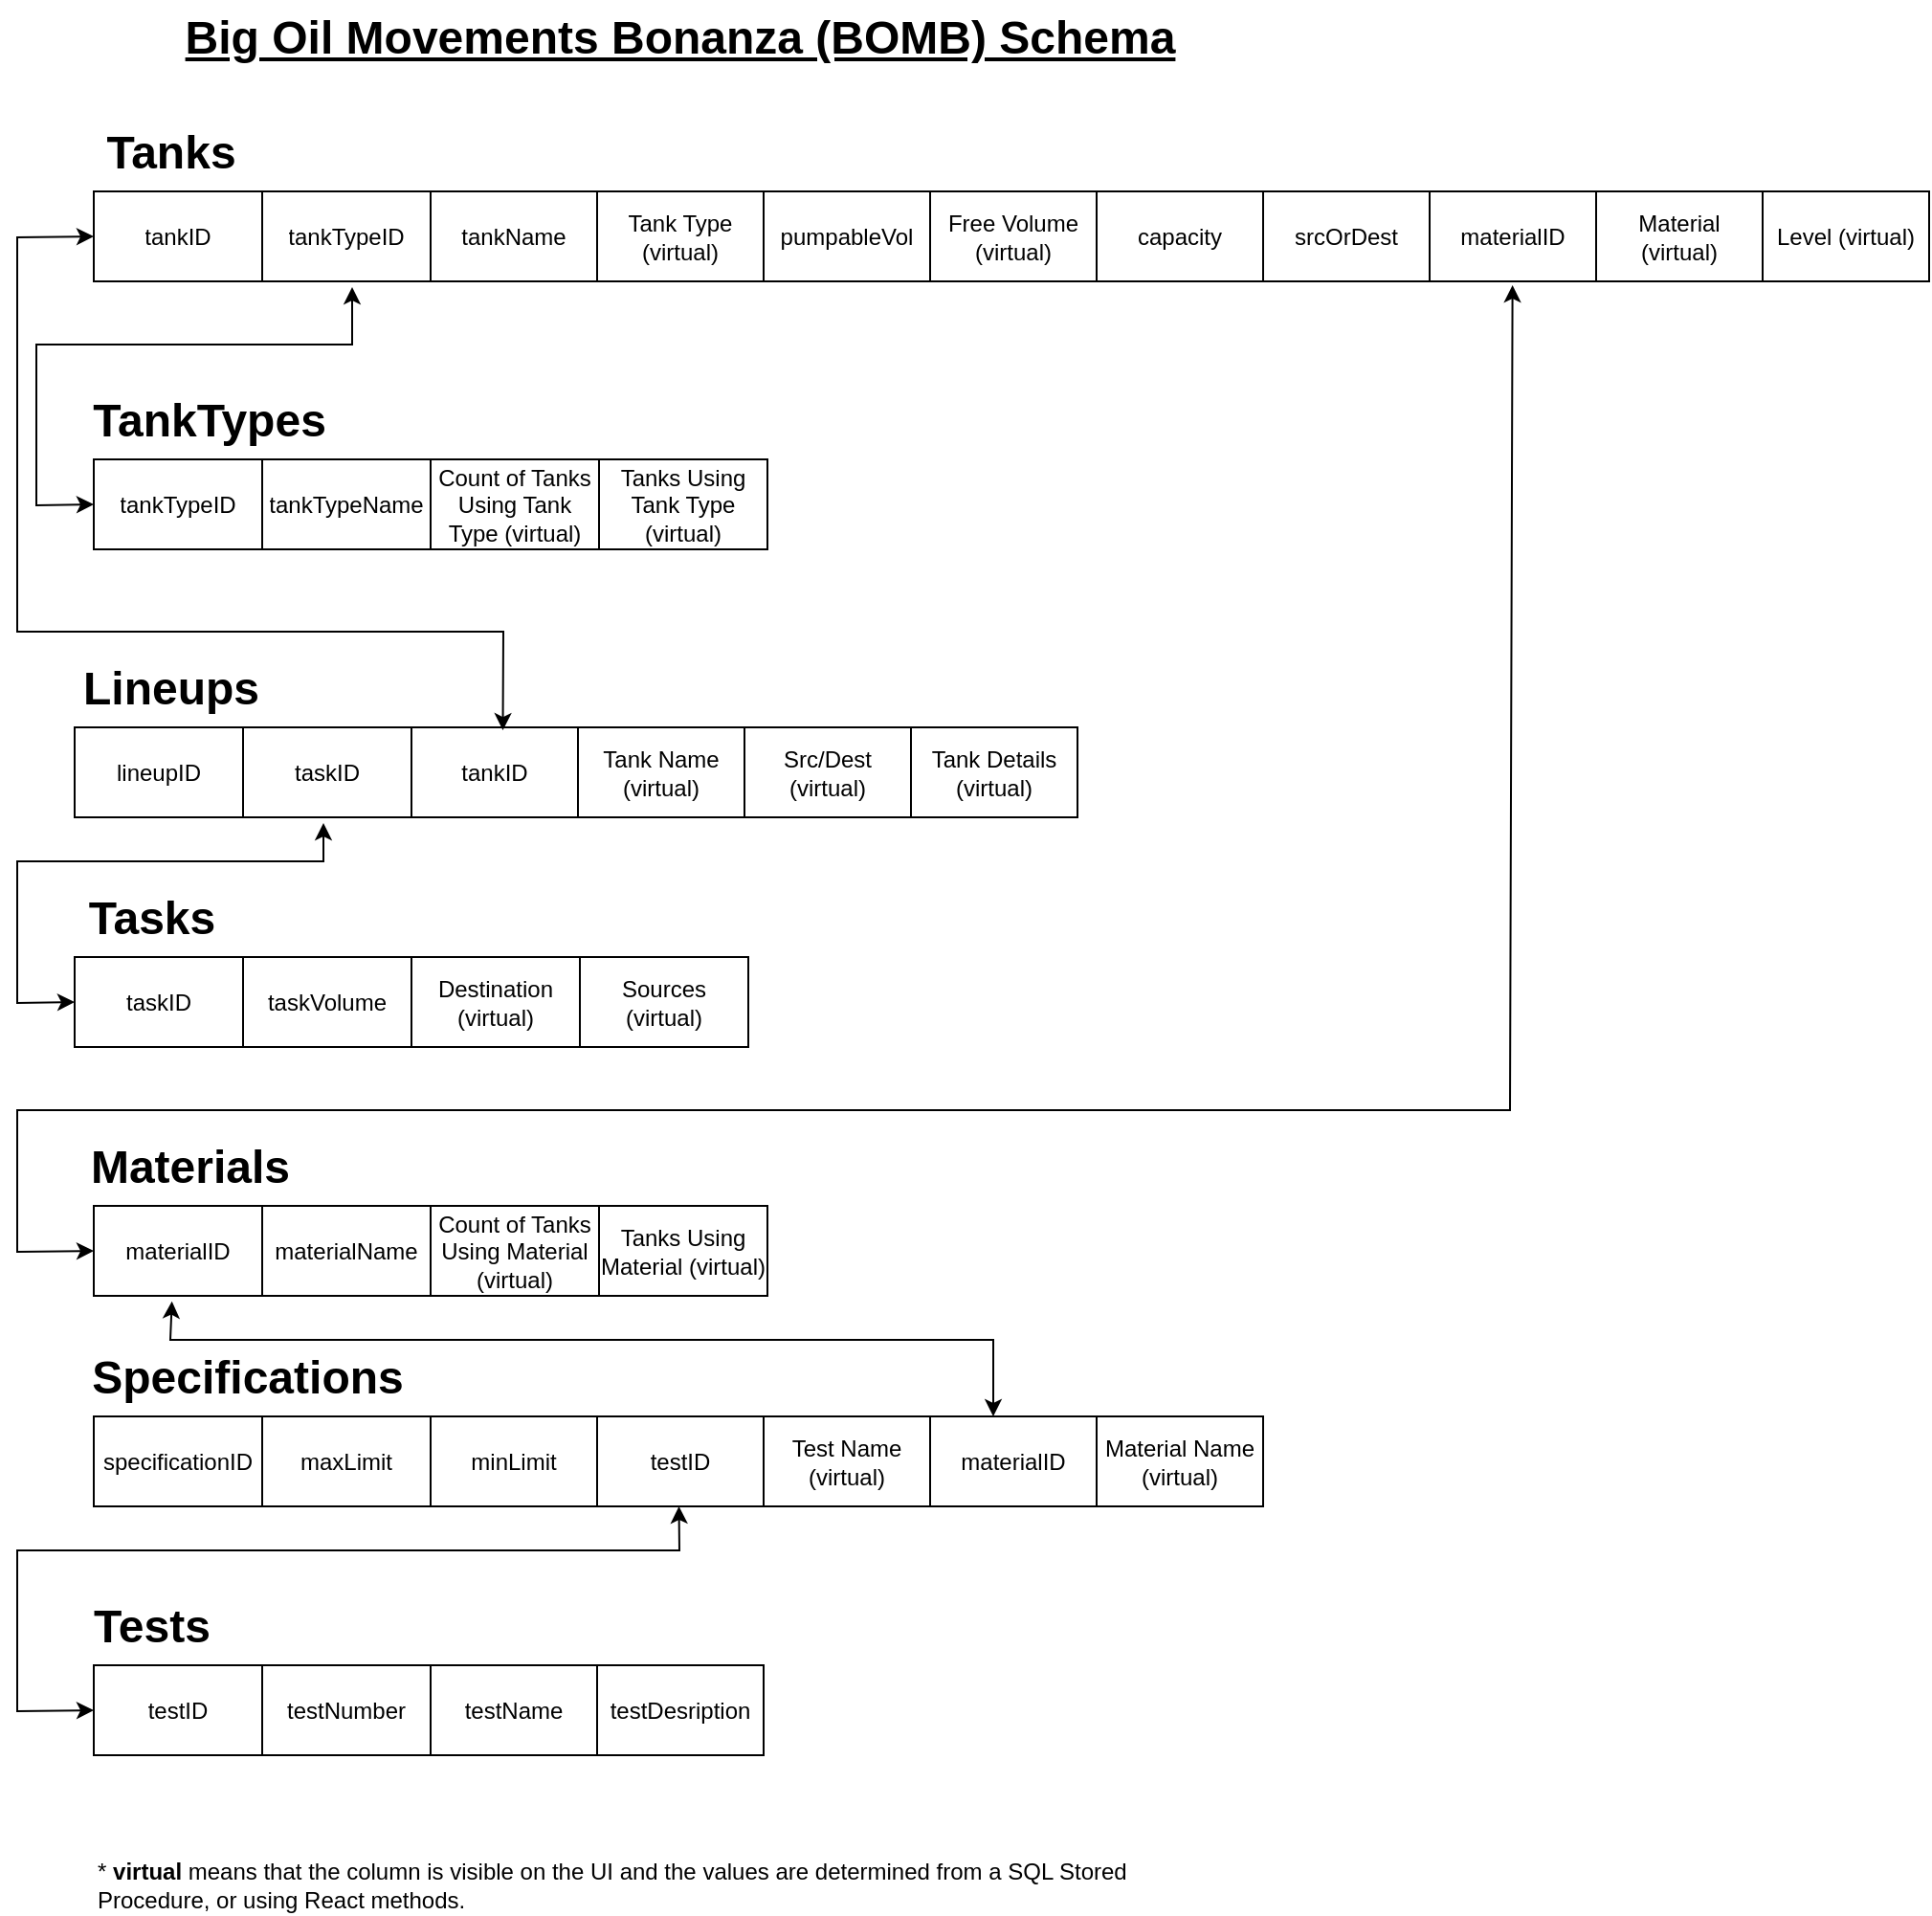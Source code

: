 <mxfile version="20.1.3" type="device"><diagram id="dS_vTKRXGmsSqoBr4Hd7" name="Page-1"><mxGraphModel dx="1178" dy="659" grid="1" gridSize="10" guides="1" tooltips="1" connect="1" arrows="1" fold="1" page="1" pageScale="1" pageWidth="850" pageHeight="1100" math="0" shadow="0"><root><mxCell id="0"/><mxCell id="1" parent="0"/><mxCell id="H4IWxZEBObXKXZk5Ya15-1" value="" style="shape=table;html=1;whiteSpace=wrap;startSize=0;container=1;collapsible=0;childLayout=tableLayout;" parent="1" vertex="1"><mxGeometry x="80" y="120" width="959" height="47" as="geometry"/></mxCell><mxCell id="H4IWxZEBObXKXZk5Ya15-2" value="" style="shape=tableRow;horizontal=0;startSize=0;swimlaneHead=0;swimlaneBody=0;top=0;left=0;bottom=0;right=0;collapsible=0;dropTarget=0;fillColor=none;points=[[0,0.5],[1,0.5]];portConstraint=eastwest;" parent="H4IWxZEBObXKXZk5Ya15-1" vertex="1"><mxGeometry width="959" height="47" as="geometry"/></mxCell><mxCell id="H4IWxZEBObXKXZk5Ya15-3" value="tankID" style="shape=partialRectangle;html=1;whiteSpace=wrap;connectable=0;fillColor=none;top=0;left=0;bottom=0;right=0;overflow=hidden;" parent="H4IWxZEBObXKXZk5Ya15-2" vertex="1"><mxGeometry width="88" height="47" as="geometry"><mxRectangle width="88" height="47" as="alternateBounds"/></mxGeometry></mxCell><mxCell id="H4IWxZEBObXKXZk5Ya15-4" value="tankTypeID" style="shape=partialRectangle;html=1;whiteSpace=wrap;connectable=0;fillColor=none;top=0;left=0;bottom=0;right=0;overflow=hidden;" parent="H4IWxZEBObXKXZk5Ya15-2" vertex="1"><mxGeometry x="88" width="88" height="47" as="geometry"><mxRectangle width="88" height="47" as="alternateBounds"/></mxGeometry></mxCell><mxCell id="H4IWxZEBObXKXZk5Ya15-5" value="tankName" style="shape=partialRectangle;html=1;whiteSpace=wrap;connectable=0;fillColor=none;top=0;left=0;bottom=0;right=0;overflow=hidden;" parent="H4IWxZEBObXKXZk5Ya15-2" vertex="1"><mxGeometry x="176" width="87" height="47" as="geometry"><mxRectangle width="87" height="47" as="alternateBounds"/></mxGeometry></mxCell><mxCell id="mJZT4GLoQUvCtXLYBl0C-15" value="Tank Type (virtual)" style="shape=partialRectangle;html=1;whiteSpace=wrap;connectable=0;fillColor=none;top=0;left=0;bottom=0;right=0;overflow=hidden;" vertex="1" parent="H4IWxZEBObXKXZk5Ya15-2"><mxGeometry x="263" width="87" height="47" as="geometry"><mxRectangle width="87" height="47" as="alternateBounds"/></mxGeometry></mxCell><mxCell id="H4IWxZEBObXKXZk5Ya15-44" value="pumpableVol" style="shape=partialRectangle;html=1;whiteSpace=wrap;connectable=0;fillColor=none;top=0;left=0;bottom=0;right=0;overflow=hidden;" parent="H4IWxZEBObXKXZk5Ya15-2" vertex="1"><mxGeometry x="350" width="87" height="47" as="geometry"><mxRectangle width="87" height="47" as="alternateBounds"/></mxGeometry></mxCell><mxCell id="mJZT4GLoQUvCtXLYBl0C-1" value="Free Volume (virtual)" style="shape=partialRectangle;html=1;whiteSpace=wrap;connectable=0;fillColor=none;top=0;left=0;bottom=0;right=0;overflow=hidden;" vertex="1" parent="H4IWxZEBObXKXZk5Ya15-2"><mxGeometry x="437" width="87" height="47" as="geometry"><mxRectangle width="87" height="47" as="alternateBounds"/></mxGeometry></mxCell><mxCell id="H4IWxZEBObXKXZk5Ya15-47" value="capacity" style="shape=partialRectangle;html=1;whiteSpace=wrap;connectable=0;fillColor=none;top=0;left=0;bottom=0;right=0;overflow=hidden;" parent="H4IWxZEBObXKXZk5Ya15-2" vertex="1"><mxGeometry x="524" width="87" height="47" as="geometry"><mxRectangle width="87" height="47" as="alternateBounds"/></mxGeometry></mxCell><mxCell id="H4IWxZEBObXKXZk5Ya15-46" value="srcOrDest" style="shape=partialRectangle;html=1;whiteSpace=wrap;connectable=0;fillColor=none;top=0;left=0;bottom=0;right=0;overflow=hidden;" parent="H4IWxZEBObXKXZk5Ya15-2" vertex="1"><mxGeometry x="611" width="87" height="47" as="geometry"><mxRectangle width="87" height="47" as="alternateBounds"/></mxGeometry></mxCell><mxCell id="H4IWxZEBObXKXZk5Ya15-45" value="materialID" style="shape=partialRectangle;html=1;whiteSpace=wrap;connectable=0;fillColor=none;top=0;left=0;bottom=0;right=0;overflow=hidden;" parent="H4IWxZEBObXKXZk5Ya15-2" vertex="1"><mxGeometry x="698" width="87" height="47" as="geometry"><mxRectangle width="87" height="47" as="alternateBounds"/></mxGeometry></mxCell><mxCell id="mJZT4GLoQUvCtXLYBl0C-16" value="Material (virtual)" style="shape=partialRectangle;html=1;whiteSpace=wrap;connectable=0;fillColor=none;top=0;left=0;bottom=0;right=0;overflow=hidden;" vertex="1" parent="H4IWxZEBObXKXZk5Ya15-2"><mxGeometry x="785" width="87" height="47" as="geometry"><mxRectangle width="87" height="47" as="alternateBounds"/></mxGeometry></mxCell><mxCell id="mJZT4GLoQUvCtXLYBl0C-2" value="Level (virtual)" style="shape=partialRectangle;html=1;whiteSpace=wrap;connectable=0;fillColor=none;top=0;left=0;bottom=0;right=0;overflow=hidden;" vertex="1" parent="H4IWxZEBObXKXZk5Ya15-2"><mxGeometry x="872" width="87" height="47" as="geometry"><mxRectangle width="87" height="47" as="alternateBounds"/></mxGeometry></mxCell><mxCell id="H4IWxZEBObXKXZk5Ya15-48" value="Tanks" style="text;strokeColor=none;fillColor=none;html=1;fontSize=24;fontStyle=1;verticalAlign=middle;align=center;" parent="1" vertex="1"><mxGeometry x="70" y="80" width="100" height="40" as="geometry"/></mxCell><mxCell id="H4IWxZEBObXKXZk5Ya15-49" value="" style="shape=table;html=1;whiteSpace=wrap;startSize=0;container=1;collapsible=0;childLayout=tableLayout;" parent="1" vertex="1"><mxGeometry x="80" y="260" width="352" height="47" as="geometry"/></mxCell><mxCell id="H4IWxZEBObXKXZk5Ya15-50" value="" style="shape=tableRow;horizontal=0;startSize=0;swimlaneHead=0;swimlaneBody=0;top=0;left=0;bottom=0;right=0;collapsible=0;dropTarget=0;fillColor=none;points=[[0,0.5],[1,0.5]];portConstraint=eastwest;" parent="H4IWxZEBObXKXZk5Ya15-49" vertex="1"><mxGeometry width="352" height="47" as="geometry"/></mxCell><mxCell id="H4IWxZEBObXKXZk5Ya15-51" value="tankTypeID" style="shape=partialRectangle;html=1;whiteSpace=wrap;connectable=0;fillColor=none;top=0;left=0;bottom=0;right=0;overflow=hidden;" parent="H4IWxZEBObXKXZk5Ya15-50" vertex="1"><mxGeometry width="88" height="47" as="geometry"><mxRectangle width="88" height="47" as="alternateBounds"/></mxGeometry></mxCell><mxCell id="H4IWxZEBObXKXZk5Ya15-52" value="tankTypeName" style="shape=partialRectangle;html=1;whiteSpace=wrap;connectable=0;fillColor=none;top=0;left=0;bottom=0;right=0;overflow=hidden;" parent="H4IWxZEBObXKXZk5Ya15-50" vertex="1"><mxGeometry x="88" width="88" height="47" as="geometry"><mxRectangle width="88" height="47" as="alternateBounds"/></mxGeometry></mxCell><mxCell id="mJZT4GLoQUvCtXLYBl0C-3" value="Count of Tanks Using Tank Type (virtual)" style="shape=partialRectangle;html=1;whiteSpace=wrap;connectable=0;fillColor=none;top=0;left=0;bottom=0;right=0;overflow=hidden;" vertex="1" parent="H4IWxZEBObXKXZk5Ya15-50"><mxGeometry x="176" width="88" height="47" as="geometry"><mxRectangle width="88" height="47" as="alternateBounds"/></mxGeometry></mxCell><mxCell id="mJZT4GLoQUvCtXLYBl0C-4" value="Tanks Using Tank Type (virtual)" style="shape=partialRectangle;html=1;whiteSpace=wrap;connectable=0;fillColor=none;top=0;left=0;bottom=0;right=0;overflow=hidden;" vertex="1" parent="H4IWxZEBObXKXZk5Ya15-50"><mxGeometry x="264" width="88" height="47" as="geometry"><mxRectangle width="88" height="47" as="alternateBounds"/></mxGeometry></mxCell><mxCell id="H4IWxZEBObXKXZk5Ya15-58" value="TankTypes" style="text;strokeColor=none;fillColor=none;html=1;fontSize=24;fontStyle=1;verticalAlign=middle;align=center;" parent="1" vertex="1"><mxGeometry x="70" y="220" width="140" height="40" as="geometry"/></mxCell><mxCell id="H4IWxZEBObXKXZk5Ya15-59" value="" style="endArrow=classic;startArrow=classic;html=1;rounded=0;exitX=0;exitY=0.5;exitDx=0;exitDy=0;" parent="1" source="H4IWxZEBObXKXZk5Ya15-50" edge="1"><mxGeometry width="50" height="50" relative="1" as="geometry"><mxPoint x="50" y="290" as="sourcePoint"/><mxPoint x="215" y="170" as="targetPoint"/><Array as="points"><mxPoint x="50" y="284"/><mxPoint x="50" y="200"/><mxPoint x="215" y="200"/></Array></mxGeometry></mxCell><mxCell id="H4IWxZEBObXKXZk5Ya15-60" value="" style="shape=table;html=1;whiteSpace=wrap;startSize=0;container=1;collapsible=0;childLayout=tableLayout;" parent="1" vertex="1"><mxGeometry x="70" y="400" width="524" height="47" as="geometry"/></mxCell><mxCell id="H4IWxZEBObXKXZk5Ya15-61" value="" style="shape=tableRow;horizontal=0;startSize=0;swimlaneHead=0;swimlaneBody=0;top=0;left=0;bottom=0;right=0;collapsible=0;dropTarget=0;fillColor=none;points=[[0,0.5],[1,0.5]];portConstraint=eastwest;" parent="H4IWxZEBObXKXZk5Ya15-60" vertex="1"><mxGeometry width="524" height="47" as="geometry"/></mxCell><mxCell id="H4IWxZEBObXKXZk5Ya15-62" value="lineupID" style="shape=partialRectangle;html=1;whiteSpace=wrap;connectable=0;fillColor=none;top=0;left=0;bottom=0;right=0;overflow=hidden;" parent="H4IWxZEBObXKXZk5Ya15-61" vertex="1"><mxGeometry width="88" height="47" as="geometry"><mxRectangle width="88" height="47" as="alternateBounds"/></mxGeometry></mxCell><mxCell id="H4IWxZEBObXKXZk5Ya15-63" value="taskID" style="shape=partialRectangle;html=1;whiteSpace=wrap;connectable=0;fillColor=none;top=0;left=0;bottom=0;right=0;overflow=hidden;" parent="H4IWxZEBObXKXZk5Ya15-61" vertex="1"><mxGeometry x="88" width="88" height="47" as="geometry"><mxRectangle width="88" height="47" as="alternateBounds"/></mxGeometry></mxCell><mxCell id="H4IWxZEBObXKXZk5Ya15-64" value="tankID" style="shape=partialRectangle;html=1;whiteSpace=wrap;connectable=0;fillColor=none;top=0;left=0;bottom=0;right=0;overflow=hidden;" parent="H4IWxZEBObXKXZk5Ya15-61" vertex="1"><mxGeometry x="176" width="87" height="47" as="geometry"><mxRectangle width="87" height="47" as="alternateBounds"/></mxGeometry></mxCell><mxCell id="mJZT4GLoQUvCtXLYBl0C-9" value="Tank Name (virtual)" style="shape=partialRectangle;html=1;whiteSpace=wrap;connectable=0;fillColor=none;top=0;left=0;bottom=0;right=0;overflow=hidden;" vertex="1" parent="H4IWxZEBObXKXZk5Ya15-61"><mxGeometry x="263" width="87" height="47" as="geometry"><mxRectangle width="87" height="47" as="alternateBounds"/></mxGeometry></mxCell><mxCell id="mJZT4GLoQUvCtXLYBl0C-10" value="Src/Dest (virtual)" style="shape=partialRectangle;html=1;whiteSpace=wrap;connectable=0;fillColor=none;top=0;left=0;bottom=0;right=0;overflow=hidden;" vertex="1" parent="H4IWxZEBObXKXZk5Ya15-61"><mxGeometry x="350" width="87" height="47" as="geometry"><mxRectangle width="87" height="47" as="alternateBounds"/></mxGeometry></mxCell><mxCell id="mJZT4GLoQUvCtXLYBl0C-11" value="Tank Details (virtual)" style="shape=partialRectangle;html=1;whiteSpace=wrap;connectable=0;fillColor=none;top=0;left=0;bottom=0;right=0;overflow=hidden;" vertex="1" parent="H4IWxZEBObXKXZk5Ya15-61"><mxGeometry x="437" width="87" height="47" as="geometry"><mxRectangle width="87" height="47" as="alternateBounds"/></mxGeometry></mxCell><mxCell id="H4IWxZEBObXKXZk5Ya15-69" value="Lineups" style="text;strokeColor=none;fillColor=none;html=1;fontSize=24;fontStyle=1;verticalAlign=middle;align=center;" parent="1" vertex="1"><mxGeometry x="70" y="360" width="100" height="40" as="geometry"/></mxCell><mxCell id="H4IWxZEBObXKXZk5Ya15-70" value="" style="endArrow=classic;startArrow=classic;html=1;rounded=0;entryX=0;entryY=0.5;entryDx=0;entryDy=0;exitX=0.427;exitY=0.033;exitDx=0;exitDy=0;exitPerimeter=0;" parent="1" source="H4IWxZEBObXKXZk5Ya15-61" target="H4IWxZEBObXKXZk5Ya15-2" edge="1"><mxGeometry width="50" height="50" relative="1" as="geometry"><mxPoint x="200" y="400" as="sourcePoint"/><mxPoint x="480" y="440" as="targetPoint"/><Array as="points"><mxPoint x="294" y="350"/><mxPoint x="40" y="350"/><mxPoint x="40" y="144"/></Array></mxGeometry></mxCell><mxCell id="H4IWxZEBObXKXZk5Ya15-71" value="" style="shape=table;html=1;whiteSpace=wrap;startSize=0;container=1;collapsible=0;childLayout=tableLayout;" parent="1" vertex="1"><mxGeometry x="80" y="650" width="352" height="47" as="geometry"/></mxCell><mxCell id="H4IWxZEBObXKXZk5Ya15-72" value="" style="shape=tableRow;horizontal=0;startSize=0;swimlaneHead=0;swimlaneBody=0;top=0;left=0;bottom=0;right=0;collapsible=0;dropTarget=0;fillColor=none;points=[[0,0.5],[1,0.5]];portConstraint=eastwest;" parent="H4IWxZEBObXKXZk5Ya15-71" vertex="1"><mxGeometry width="352" height="47" as="geometry"/></mxCell><mxCell id="H4IWxZEBObXKXZk5Ya15-73" value="materialID" style="shape=partialRectangle;html=1;whiteSpace=wrap;connectable=0;fillColor=none;top=0;left=0;bottom=0;right=0;overflow=hidden;" parent="H4IWxZEBObXKXZk5Ya15-72" vertex="1"><mxGeometry width="88" height="47" as="geometry"><mxRectangle width="88" height="47" as="alternateBounds"/></mxGeometry></mxCell><mxCell id="H4IWxZEBObXKXZk5Ya15-74" value="materialName" style="shape=partialRectangle;html=1;whiteSpace=wrap;connectable=0;fillColor=none;top=0;left=0;bottom=0;right=0;overflow=hidden;" parent="H4IWxZEBObXKXZk5Ya15-72" vertex="1"><mxGeometry x="88" width="88" height="47" as="geometry"><mxRectangle width="88" height="47" as="alternateBounds"/></mxGeometry></mxCell><mxCell id="mJZT4GLoQUvCtXLYBl0C-7" value="Count of Tanks Using Material (virtual)" style="shape=partialRectangle;html=1;whiteSpace=wrap;connectable=0;fillColor=none;top=0;left=0;bottom=0;right=0;overflow=hidden;" vertex="1" parent="H4IWxZEBObXKXZk5Ya15-72"><mxGeometry x="176" width="88" height="47" as="geometry"><mxRectangle width="88" height="47" as="alternateBounds"/></mxGeometry></mxCell><mxCell id="mJZT4GLoQUvCtXLYBl0C-8" value="Tanks Using Material (virtual)" style="shape=partialRectangle;html=1;whiteSpace=wrap;connectable=0;fillColor=none;top=0;left=0;bottom=0;right=0;overflow=hidden;" vertex="1" parent="H4IWxZEBObXKXZk5Ya15-72"><mxGeometry x="264" width="88" height="47" as="geometry"><mxRectangle width="88" height="47" as="alternateBounds"/></mxGeometry></mxCell><mxCell id="H4IWxZEBObXKXZk5Ya15-80" value="Materials" style="text;strokeColor=none;fillColor=none;html=1;fontSize=24;fontStyle=1;verticalAlign=middle;align=center;" parent="1" vertex="1"><mxGeometry x="80" y="610" width="100" height="40" as="geometry"/></mxCell><mxCell id="H4IWxZEBObXKXZk5Ya15-81" value="" style="endArrow=classic;startArrow=classic;html=1;rounded=0;entryX=0.773;entryY=1.043;entryDx=0;entryDy=0;entryPerimeter=0;exitX=0;exitY=0.5;exitDx=0;exitDy=0;" parent="1" source="H4IWxZEBObXKXZk5Ya15-72" target="H4IWxZEBObXKXZk5Ya15-2" edge="1"><mxGeometry width="50" height="50" relative="1" as="geometry"><mxPoint x="400" y="490" as="sourcePoint"/><mxPoint x="450" y="440" as="targetPoint"/><Array as="points"><mxPoint x="40" y="674"/><mxPoint x="40" y="600"/><mxPoint x="330" y="600"/><mxPoint x="820" y="600"/></Array></mxGeometry></mxCell><mxCell id="H4IWxZEBObXKXZk5Ya15-82" value="" style="shape=table;html=1;whiteSpace=wrap;startSize=0;container=1;collapsible=0;childLayout=tableLayout;" parent="1" vertex="1"><mxGeometry x="80" y="760" width="611" height="47" as="geometry"/></mxCell><mxCell id="H4IWxZEBObXKXZk5Ya15-83" value="" style="shape=tableRow;horizontal=0;startSize=0;swimlaneHead=0;swimlaneBody=0;top=0;left=0;bottom=0;right=0;collapsible=0;dropTarget=0;fillColor=none;points=[[0,0.5],[1,0.5]];portConstraint=eastwest;" parent="H4IWxZEBObXKXZk5Ya15-82" vertex="1"><mxGeometry width="611" height="47" as="geometry"/></mxCell><mxCell id="H4IWxZEBObXKXZk5Ya15-84" value="specificationID" style="shape=partialRectangle;html=1;whiteSpace=wrap;connectable=0;fillColor=none;top=0;left=0;bottom=0;right=0;overflow=hidden;" parent="H4IWxZEBObXKXZk5Ya15-83" vertex="1"><mxGeometry width="88" height="47" as="geometry"><mxRectangle width="88" height="47" as="alternateBounds"/></mxGeometry></mxCell><mxCell id="H4IWxZEBObXKXZk5Ya15-85" value="maxLimit" style="shape=partialRectangle;html=1;whiteSpace=wrap;connectable=0;fillColor=none;top=0;left=0;bottom=0;right=0;overflow=hidden;" parent="H4IWxZEBObXKXZk5Ya15-83" vertex="1"><mxGeometry x="88" width="88" height="47" as="geometry"><mxRectangle width="88" height="47" as="alternateBounds"/></mxGeometry></mxCell><mxCell id="H4IWxZEBObXKXZk5Ya15-86" value="minLimit" style="shape=partialRectangle;html=1;whiteSpace=wrap;connectable=0;fillColor=none;top=0;left=0;bottom=0;right=0;overflow=hidden;" parent="H4IWxZEBObXKXZk5Ya15-83" vertex="1"><mxGeometry x="176" width="87" height="47" as="geometry"><mxRectangle width="87" height="47" as="alternateBounds"/></mxGeometry></mxCell><mxCell id="H4IWxZEBObXKXZk5Ya15-87" value="testID" style="shape=partialRectangle;html=1;whiteSpace=wrap;connectable=0;fillColor=none;top=0;left=0;bottom=0;right=0;overflow=hidden;" parent="H4IWxZEBObXKXZk5Ya15-83" vertex="1"><mxGeometry x="263" width="87" height="47" as="geometry"><mxRectangle width="87" height="47" as="alternateBounds"/></mxGeometry></mxCell><mxCell id="mJZT4GLoQUvCtXLYBl0C-14" value="Test Name (virtual)" style="shape=partialRectangle;html=1;whiteSpace=wrap;connectable=0;fillColor=none;top=0;left=0;bottom=0;right=0;overflow=hidden;" vertex="1" parent="H4IWxZEBObXKXZk5Ya15-83"><mxGeometry x="350" width="87" height="47" as="geometry"><mxRectangle width="87" height="47" as="alternateBounds"/></mxGeometry></mxCell><mxCell id="H4IWxZEBObXKXZk5Ya15-88" value="materialID" style="shape=partialRectangle;html=1;whiteSpace=wrap;connectable=0;fillColor=none;top=0;left=0;bottom=0;right=0;overflow=hidden;" parent="H4IWxZEBObXKXZk5Ya15-83" vertex="1"><mxGeometry x="437" width="87" height="47" as="geometry"><mxRectangle width="87" height="47" as="alternateBounds"/></mxGeometry></mxCell><mxCell id="mJZT4GLoQUvCtXLYBl0C-12" value="Material Name (virtual)" style="shape=partialRectangle;html=1;whiteSpace=wrap;connectable=0;fillColor=none;top=0;left=0;bottom=0;right=0;overflow=hidden;" vertex="1" parent="H4IWxZEBObXKXZk5Ya15-83"><mxGeometry x="524" width="87" height="47" as="geometry"><mxRectangle width="87" height="47" as="alternateBounds"/></mxGeometry></mxCell><mxCell id="H4IWxZEBObXKXZk5Ya15-91" value="Specifications" style="text;strokeColor=none;fillColor=none;html=1;fontSize=24;fontStyle=1;verticalAlign=middle;align=center;" parent="1" vertex="1"><mxGeometry x="110" y="720" width="100" height="40" as="geometry"/></mxCell><mxCell id="H4IWxZEBObXKXZk5Ya15-92" value="" style="endArrow=classic;startArrow=classic;html=1;rounded=0;entryX=0.116;entryY=1.061;entryDx=0;entryDy=0;entryPerimeter=0;" parent="1" target="H4IWxZEBObXKXZk5Ya15-72" edge="1"><mxGeometry width="50" height="50" relative="1" as="geometry"><mxPoint x="550" y="760" as="sourcePoint"/><mxPoint x="460" y="570" as="targetPoint"/><Array as="points"><mxPoint x="550" y="720"/><mxPoint x="120" y="720"/></Array></mxGeometry></mxCell><mxCell id="H4IWxZEBObXKXZk5Ya15-93" value="" style="shape=table;html=1;whiteSpace=wrap;startSize=0;container=1;collapsible=0;childLayout=tableLayout;" parent="1" vertex="1"><mxGeometry x="80" y="890" width="350" height="47" as="geometry"/></mxCell><mxCell id="H4IWxZEBObXKXZk5Ya15-94" value="" style="shape=tableRow;horizontal=0;startSize=0;swimlaneHead=0;swimlaneBody=0;top=0;left=0;bottom=0;right=0;collapsible=0;dropTarget=0;fillColor=none;points=[[0,0.5],[1,0.5]];portConstraint=eastwest;" parent="H4IWxZEBObXKXZk5Ya15-93" vertex="1"><mxGeometry width="350" height="47" as="geometry"/></mxCell><mxCell id="H4IWxZEBObXKXZk5Ya15-95" value="testID" style="shape=partialRectangle;html=1;whiteSpace=wrap;connectable=0;fillColor=none;top=0;left=0;bottom=0;right=0;overflow=hidden;" parent="H4IWxZEBObXKXZk5Ya15-94" vertex="1"><mxGeometry width="88" height="47" as="geometry"><mxRectangle width="88" height="47" as="alternateBounds"/></mxGeometry></mxCell><mxCell id="H4IWxZEBObXKXZk5Ya15-96" value="testNumber" style="shape=partialRectangle;html=1;whiteSpace=wrap;connectable=0;fillColor=none;top=0;left=0;bottom=0;right=0;overflow=hidden;" parent="H4IWxZEBObXKXZk5Ya15-94" vertex="1"><mxGeometry x="88" width="88" height="47" as="geometry"><mxRectangle width="88" height="47" as="alternateBounds"/></mxGeometry></mxCell><mxCell id="H4IWxZEBObXKXZk5Ya15-97" value="testName" style="shape=partialRectangle;html=1;whiteSpace=wrap;connectable=0;fillColor=none;top=0;left=0;bottom=0;right=0;overflow=hidden;" parent="H4IWxZEBObXKXZk5Ya15-94" vertex="1"><mxGeometry x="176" width="87" height="47" as="geometry"><mxRectangle width="87" height="47" as="alternateBounds"/></mxGeometry></mxCell><mxCell id="H4IWxZEBObXKXZk5Ya15-98" value="testDesription" style="shape=partialRectangle;html=1;whiteSpace=wrap;connectable=0;fillColor=none;top=0;left=0;bottom=0;right=0;overflow=hidden;" parent="H4IWxZEBObXKXZk5Ya15-94" vertex="1"><mxGeometry x="263" width="87" height="47" as="geometry"><mxRectangle width="87" height="47" as="alternateBounds"/></mxGeometry></mxCell><mxCell id="H4IWxZEBObXKXZk5Ya15-102" value="Tests" style="text;strokeColor=none;fillColor=none;html=1;fontSize=24;fontStyle=1;verticalAlign=middle;align=center;" parent="1" vertex="1"><mxGeometry x="60" y="850" width="100" height="40" as="geometry"/></mxCell><mxCell id="H4IWxZEBObXKXZk5Ya15-103" value="" style="endArrow=classic;startArrow=classic;html=1;rounded=0;entryX=0;entryY=0.5;entryDx=0;entryDy=0;" parent="1" source="H4IWxZEBObXKXZk5Ya15-83" target="H4IWxZEBObXKXZk5Ya15-94" edge="1"><mxGeometry width="50" height="50" relative="1" as="geometry"><mxPoint x="410" y="620" as="sourcePoint"/><mxPoint x="460" y="570" as="targetPoint"/><Array as="points"><mxPoint x="386" y="830"/><mxPoint x="40" y="830"/><mxPoint x="40" y="914"/></Array></mxGeometry></mxCell><mxCell id="H4IWxZEBObXKXZk5Ya15-104" value="" style="shape=table;html=1;whiteSpace=wrap;startSize=0;container=1;collapsible=0;childLayout=tableLayout;" parent="1" vertex="1"><mxGeometry x="70" y="520" width="352" height="47" as="geometry"/></mxCell><mxCell id="H4IWxZEBObXKXZk5Ya15-105" value="" style="shape=tableRow;horizontal=0;startSize=0;swimlaneHead=0;swimlaneBody=0;top=0;left=0;bottom=0;right=0;collapsible=0;dropTarget=0;fillColor=none;points=[[0,0.5],[1,0.5]];portConstraint=eastwest;" parent="H4IWxZEBObXKXZk5Ya15-104" vertex="1"><mxGeometry width="352" height="47" as="geometry"/></mxCell><mxCell id="H4IWxZEBObXKXZk5Ya15-106" value="taskID" style="shape=partialRectangle;html=1;whiteSpace=wrap;connectable=0;fillColor=none;top=0;left=0;bottom=0;right=0;overflow=hidden;" parent="H4IWxZEBObXKXZk5Ya15-105" vertex="1"><mxGeometry width="88" height="47" as="geometry"><mxRectangle width="88" height="47" as="alternateBounds"/></mxGeometry></mxCell><mxCell id="H4IWxZEBObXKXZk5Ya15-107" value="taskVolume" style="shape=partialRectangle;html=1;whiteSpace=wrap;connectable=0;fillColor=none;top=0;left=0;bottom=0;right=0;overflow=hidden;" parent="H4IWxZEBObXKXZk5Ya15-105" vertex="1"><mxGeometry x="88" width="88" height="47" as="geometry"><mxRectangle width="88" height="47" as="alternateBounds"/></mxGeometry></mxCell><mxCell id="mJZT4GLoQUvCtXLYBl0C-5" value="Destination (virtual)" style="shape=partialRectangle;html=1;whiteSpace=wrap;connectable=0;fillColor=none;top=0;left=0;bottom=0;right=0;overflow=hidden;" vertex="1" parent="H4IWxZEBObXKXZk5Ya15-105"><mxGeometry x="176" width="88" height="47" as="geometry"><mxRectangle width="88" height="47" as="alternateBounds"/></mxGeometry></mxCell><mxCell id="mJZT4GLoQUvCtXLYBl0C-6" value="Sources (virtual)" style="shape=partialRectangle;html=1;whiteSpace=wrap;connectable=0;fillColor=none;top=0;left=0;bottom=0;right=0;overflow=hidden;" vertex="1" parent="H4IWxZEBObXKXZk5Ya15-105"><mxGeometry x="264" width="88" height="47" as="geometry"><mxRectangle width="88" height="47" as="alternateBounds"/></mxGeometry></mxCell><mxCell id="H4IWxZEBObXKXZk5Ya15-113" value="Tasks" style="text;strokeColor=none;fillColor=none;html=1;fontSize=24;fontStyle=1;verticalAlign=middle;align=center;" parent="1" vertex="1"><mxGeometry x="60" y="480" width="100" height="40" as="geometry"/></mxCell><mxCell id="H4IWxZEBObXKXZk5Ya15-114" value="" style="endArrow=classic;startArrow=classic;html=1;rounded=0;exitX=0;exitY=0.5;exitDx=0;exitDy=0;" parent="1" source="H4IWxZEBObXKXZk5Ya15-105" edge="1"><mxGeometry width="50" height="50" relative="1" as="geometry"><mxPoint x="400" y="590" as="sourcePoint"/><mxPoint x="200" y="450" as="targetPoint"/><Array as="points"><mxPoint x="40" y="544"/><mxPoint x="40" y="470"/><mxPoint x="200" y="470"/></Array></mxGeometry></mxCell><mxCell id="H4IWxZEBObXKXZk5Ya15-115" value="Big Oil Movements Bonanza (BOMB) Schema" style="text;strokeColor=none;fillColor=none;html=1;fontSize=24;fontStyle=5;verticalAlign=middle;align=center;" parent="1" vertex="1"><mxGeometry x="335.5" y="20" width="100" height="40" as="geometry"/></mxCell><mxCell id="mJZT4GLoQUvCtXLYBl0C-17" value="* &lt;b&gt;virtual &lt;/b&gt;means that the column is visible on the UI and the values are determined from a SQL Stored Procedure, or using React methods." style="text;html=1;strokeColor=none;fillColor=none;align=left;verticalAlign=middle;whiteSpace=wrap;rounded=0;" vertex="1" parent="1"><mxGeometry x="80" y="990" width="550" height="30" as="geometry"/></mxCell></root></mxGraphModel></diagram></mxfile>